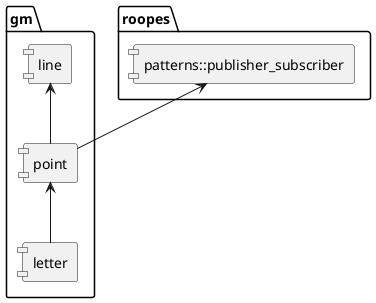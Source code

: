@startuml inter
skinparam componentStyle uml1

package "gm" as gm {
    component "line" as lin
    component "letter" as let
    component "point" as pt
}

package "roopes"  as roopes {
    component "patterns::publisher_subscriber" as rps
}

pt -u-> rps
let -u-> pt
pt -u-> lin

@enduml